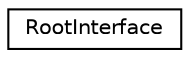 digraph "Graphical Class Hierarchy"
{
  edge [fontname="Helvetica",fontsize="10",labelfontname="Helvetica",labelfontsize="10"];
  node [fontname="Helvetica",fontsize="10",shape=record];
  rankdir="LR";
  Node1 [label="RootInterface",height=0.2,width=0.4,color="black", fillcolor="white", style="filled",URL="$d8/da5/class_root_interface.html"];
}
